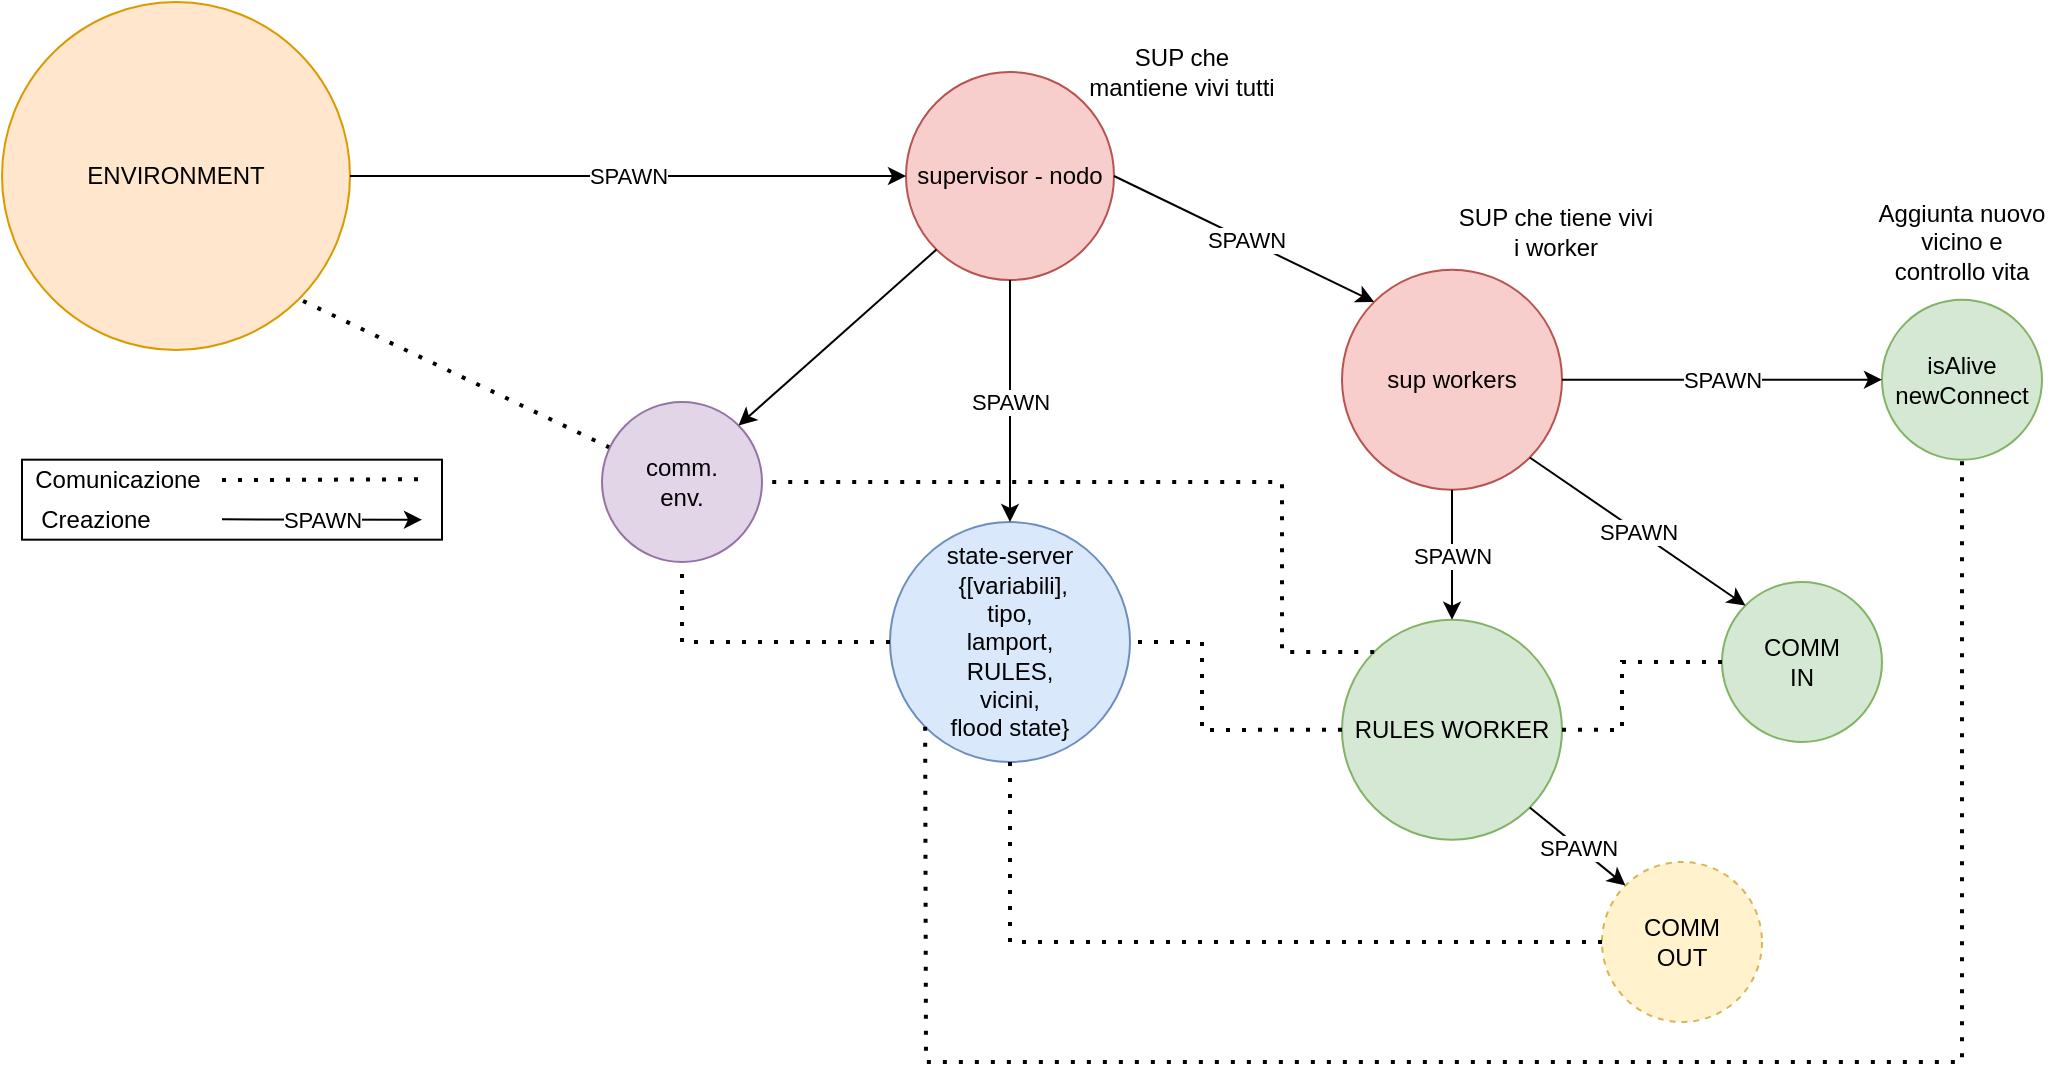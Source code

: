 <mxfile version="14.5.8" type="github">
  <diagram id="8f2JrUlGuPTvHsmJs0fN" name="Page-1">
    <mxGraphModel dx="1185" dy="635" grid="1" gridSize="10" guides="1" tooltips="1" connect="1" arrows="1" fold="1" page="1" pageScale="1" pageWidth="827" pageHeight="1169" math="0" shadow="0">
      <root>
        <mxCell id="0" />
        <mxCell id="1" parent="0" />
        <mxCell id="-jcanLdKdCl-yKt6BdGD-53" value="" style="rounded=0;whiteSpace=wrap;html=1;fillColor=#ffffff;" vertex="1" parent="1">
          <mxGeometry x="10" y="228.84" width="210" height="40" as="geometry" />
        </mxCell>
        <mxCell id="IBeI8l__l9tSu07Wctf3-1" value="supervisor - nodo" style="ellipse;whiteSpace=wrap;html=1;aspect=fixed;fillColor=#f8cecc;strokeColor=#b85450;" parent="1" vertex="1">
          <mxGeometry x="452" y="35" width="104" height="104" as="geometry" />
        </mxCell>
        <mxCell id="IBeI8l__l9tSu07Wctf3-3" value="state-server&lt;br&gt;&amp;nbsp;{[variabili], &lt;br&gt;tipo,&lt;br&gt;lamport,&lt;br&gt;RULES,&lt;br&gt;vicini,&lt;br&gt;flood state}" style="ellipse;whiteSpace=wrap;html=1;aspect=fixed;fillColor=#dae8fc;strokeColor=#6c8ebf;" parent="1" vertex="1">
          <mxGeometry x="444" y="260" width="120" height="120" as="geometry" />
        </mxCell>
        <mxCell id="IBeI8l__l9tSu07Wctf3-5" value="sup workers" style="ellipse;whiteSpace=wrap;html=1;aspect=fixed;fillColor=#f8cecc;strokeColor=#b85450;" parent="1" vertex="1">
          <mxGeometry x="670" y="133.84" width="110" height="110" as="geometry" />
        </mxCell>
        <mxCell id="IBeI8l__l9tSu07Wctf3-8" value="COMM&lt;br&gt;IN" style="ellipse;whiteSpace=wrap;html=1;aspect=fixed;fillColor=#d5e8d4;strokeColor=#82b366;" parent="1" vertex="1">
          <mxGeometry x="860" y="290.0" width="80" height="80" as="geometry" />
        </mxCell>
        <mxCell id="IBeI8l__l9tSu07Wctf3-12" value="RULES WORKER" style="ellipse;whiteSpace=wrap;html=1;aspect=fixed;fillColor=#d5e8d4;strokeColor=#82b366;" parent="1" vertex="1">
          <mxGeometry x="670" y="308.84" width="110" height="110" as="geometry" />
        </mxCell>
        <mxCell id="IBeI8l__l9tSu07Wctf3-23" value="SUP che mantiene vivi tutti" style="text;html=1;strokeColor=none;fillColor=none;align=center;verticalAlign=middle;whiteSpace=wrap;rounded=0;" parent="1" vertex="1">
          <mxGeometry x="540" y="10" width="100" height="50" as="geometry" />
        </mxCell>
        <mxCell id="IBeI8l__l9tSu07Wctf3-24" value="SUP che tiene vivi i worker" style="text;html=1;strokeColor=none;fillColor=none;align=center;verticalAlign=middle;whiteSpace=wrap;rounded=0;" parent="1" vertex="1">
          <mxGeometry x="727" y="100.0" width="100" height="30" as="geometry" />
        </mxCell>
        <mxCell id="IBeI8l__l9tSu07Wctf3-25" value="ENVIRONMENT" style="ellipse;whiteSpace=wrap;html=1;aspect=fixed;fillColor=#ffe6cc;strokeColor=#d79b00;" parent="1" vertex="1">
          <mxGeometry width="174" height="174" as="geometry" />
        </mxCell>
        <mxCell id="IBeI8l__l9tSu07Wctf3-32" value="" style="endArrow=none;dashed=1;html=1;dashPattern=1 3;strokeWidth=2;entryX=1;entryY=1;entryDx=0;entryDy=0;" parent="1" source="-jcanLdKdCl-yKt6BdGD-3" target="IBeI8l__l9tSu07Wctf3-25" edge="1">
          <mxGeometry width="50" height="50" relative="1" as="geometry">
            <mxPoint x="680" y="146" as="sourcePoint" />
            <mxPoint x="307.0" y="20" as="targetPoint" />
          </mxGeometry>
        </mxCell>
        <mxCell id="IBeI8l__l9tSu07Wctf3-35" value="" style="endArrow=classic;html=1;entryX=0;entryY=0.5;entryDx=0;entryDy=0;exitX=1;exitY=0.5;exitDx=0;exitDy=0;" parent="1" source="IBeI8l__l9tSu07Wctf3-25" target="IBeI8l__l9tSu07Wctf3-1" edge="1">
          <mxGeometry relative="1" as="geometry">
            <mxPoint x="220" y="40" as="sourcePoint" />
            <mxPoint x="540" y="280" as="targetPoint" />
          </mxGeometry>
        </mxCell>
        <mxCell id="IBeI8l__l9tSu07Wctf3-36" value="SPAWN" style="edgeLabel;resizable=0;html=1;align=center;verticalAlign=middle;" parent="IBeI8l__l9tSu07Wctf3-35" connectable="0" vertex="1">
          <mxGeometry relative="1" as="geometry" />
        </mxCell>
        <mxCell id="CnOm33l_RqHOCfw_i5Eg-1" value="isAlive&lt;br&gt;newConnect" style="ellipse;whiteSpace=wrap;html=1;aspect=fixed;fillColor=#d5e8d4;strokeColor=#82b366;" parent="1" vertex="1">
          <mxGeometry x="940" y="148.84" width="80" height="80" as="geometry" />
        </mxCell>
        <mxCell id="CnOm33l_RqHOCfw_i5Eg-6" value="Aggiunta nuovo vicino e controllo vita" style="text;html=1;strokeColor=none;fillColor=none;align=center;verticalAlign=middle;whiteSpace=wrap;rounded=0;" parent="1" vertex="1">
          <mxGeometry x="935" y="110.0" width="90" height="20" as="geometry" />
        </mxCell>
        <mxCell id="-jcanLdKdCl-yKt6BdGD-3" value="comm.&lt;br&gt;env." style="ellipse;whiteSpace=wrap;html=1;aspect=fixed;fillColor=#e1d5e7;strokeColor=#9673a6;" vertex="1" parent="1">
          <mxGeometry x="300" y="200.0" width="80" height="80" as="geometry" />
        </mxCell>
        <mxCell id="-jcanLdKdCl-yKt6BdGD-7" value="" style="endArrow=classic;html=1;entryX=1;entryY=0;entryDx=0;entryDy=0;exitX=0;exitY=1;exitDx=0;exitDy=0;" edge="1" parent="1" source="IBeI8l__l9tSu07Wctf3-1" target="-jcanLdKdCl-yKt6BdGD-3">
          <mxGeometry width="50" height="50" relative="1" as="geometry">
            <mxPoint x="538" y="124" as="sourcePoint" />
            <mxPoint x="600" y="243.84" as="targetPoint" />
          </mxGeometry>
        </mxCell>
        <mxCell id="-jcanLdKdCl-yKt6BdGD-8" value="COMM&lt;br&gt;OUT" style="ellipse;whiteSpace=wrap;html=1;aspect=fixed;dashed=1;fillColor=#fff2cc;strokeColor=#d6b656;" vertex="1" parent="1">
          <mxGeometry x="800" y="430.0" width="80" height="80" as="geometry" />
        </mxCell>
        <mxCell id="-jcanLdKdCl-yKt6BdGD-12" value="" style="endArrow=classic;html=1;exitX=0.5;exitY=1;exitDx=0;exitDy=0;" edge="1" parent="1" source="IBeI8l__l9tSu07Wctf3-1" target="IBeI8l__l9tSu07Wctf3-3">
          <mxGeometry relative="1" as="geometry">
            <mxPoint x="186.54" y="249.24" as="sourcePoint" />
            <mxPoint x="403.996" y="363.84" as="targetPoint" />
          </mxGeometry>
        </mxCell>
        <mxCell id="-jcanLdKdCl-yKt6BdGD-13" value="SPAWN" style="edgeLabel;resizable=0;html=1;align=center;verticalAlign=middle;" connectable="0" vertex="1" parent="-jcanLdKdCl-yKt6BdGD-12">
          <mxGeometry relative="1" as="geometry" />
        </mxCell>
        <mxCell id="-jcanLdKdCl-yKt6BdGD-14" value="" style="endArrow=classic;html=1;entryX=0;entryY=0;entryDx=0;entryDy=0;exitX=1;exitY=0.5;exitDx=0;exitDy=0;" edge="1" parent="1" source="IBeI8l__l9tSu07Wctf3-1" target="IBeI8l__l9tSu07Wctf3-5">
          <mxGeometry relative="1" as="geometry">
            <mxPoint x="640" y="87" as="sourcePoint" />
            <mxPoint x="561.456" y="125.44" as="targetPoint" />
          </mxGeometry>
        </mxCell>
        <mxCell id="-jcanLdKdCl-yKt6BdGD-15" value="SPAWN" style="edgeLabel;resizable=0;html=1;align=center;verticalAlign=middle;" connectable="0" vertex="1" parent="-jcanLdKdCl-yKt6BdGD-14">
          <mxGeometry relative="1" as="geometry" />
        </mxCell>
        <mxCell id="-jcanLdKdCl-yKt6BdGD-16" value="" style="endArrow=classic;html=1;entryX=0.5;entryY=0;entryDx=0;entryDy=0;exitX=0.5;exitY=1;exitDx=0;exitDy=0;" edge="1" parent="1" source="IBeI8l__l9tSu07Wctf3-5" target="IBeI8l__l9tSu07Wctf3-12">
          <mxGeometry relative="1" as="geometry">
            <mxPoint x="484.0" y="20.84" as="sourcePoint" />
            <mxPoint x="701.456" y="135.44" as="targetPoint" />
          </mxGeometry>
        </mxCell>
        <mxCell id="-jcanLdKdCl-yKt6BdGD-17" value="SPAWN" style="edgeLabel;resizable=0;html=1;align=center;verticalAlign=middle;" connectable="0" vertex="1" parent="-jcanLdKdCl-yKt6BdGD-16">
          <mxGeometry relative="1" as="geometry" />
        </mxCell>
        <mxCell id="-jcanLdKdCl-yKt6BdGD-18" value="" style="endArrow=classic;html=1;entryX=0;entryY=0;entryDx=0;entryDy=0;exitX=1;exitY=1;exitDx=0;exitDy=0;" edge="1" parent="1" source="IBeI8l__l9tSu07Wctf3-5" target="IBeI8l__l9tSu07Wctf3-8">
          <mxGeometry relative="1" as="geometry">
            <mxPoint x="494.0" y="30.84" as="sourcePoint" />
            <mxPoint x="711.456" y="145.44" as="targetPoint" />
          </mxGeometry>
        </mxCell>
        <mxCell id="-jcanLdKdCl-yKt6BdGD-19" value="SPAWN" style="edgeLabel;resizable=0;html=1;align=center;verticalAlign=middle;" connectable="0" vertex="1" parent="-jcanLdKdCl-yKt6BdGD-18">
          <mxGeometry relative="1" as="geometry" />
        </mxCell>
        <mxCell id="-jcanLdKdCl-yKt6BdGD-20" value="" style="endArrow=classic;html=1;entryX=0;entryY=0.5;entryDx=0;entryDy=0;exitX=1;exitY=0.5;exitDx=0;exitDy=0;" edge="1" parent="1" source="IBeI8l__l9tSu07Wctf3-5" target="CnOm33l_RqHOCfw_i5Eg-1">
          <mxGeometry relative="1" as="geometry">
            <mxPoint x="504.0" y="40.84" as="sourcePoint" />
            <mxPoint x="721.456" y="155.44" as="targetPoint" />
          </mxGeometry>
        </mxCell>
        <mxCell id="-jcanLdKdCl-yKt6BdGD-21" value="SPAWN" style="edgeLabel;resizable=0;html=1;align=center;verticalAlign=middle;" connectable="0" vertex="1" parent="-jcanLdKdCl-yKt6BdGD-20">
          <mxGeometry relative="1" as="geometry" />
        </mxCell>
        <mxCell id="-jcanLdKdCl-yKt6BdGD-30" value="" style="endArrow=none;dashed=1;html=1;dashPattern=1 3;strokeWidth=2;entryX=0.5;entryY=1;entryDx=0;entryDy=0;exitX=0;exitY=0.5;exitDx=0;exitDy=0;rounded=0;" edge="1" parent="1" source="-jcanLdKdCl-yKt6BdGD-8" target="IBeI8l__l9tSu07Wctf3-3">
          <mxGeometry width="50" height="50" relative="1" as="geometry">
            <mxPoint x="360" y="428.84" as="sourcePoint" />
            <mxPoint x="410" y="378.84" as="targetPoint" />
            <Array as="points">
              <mxPoint x="630" y="470" />
              <mxPoint x="504" y="470" />
              <mxPoint x="504" y="440" />
            </Array>
          </mxGeometry>
        </mxCell>
        <mxCell id="-jcanLdKdCl-yKt6BdGD-31" value="" style="endArrow=none;dashed=1;html=1;dashPattern=1 3;strokeWidth=2;entryX=0.5;entryY=1;entryDx=0;entryDy=0;exitX=0;exitY=1;exitDx=0;exitDy=0;rounded=0;" edge="1" parent="1" source="IBeI8l__l9tSu07Wctf3-3" target="CnOm33l_RqHOCfw_i5Eg-1">
          <mxGeometry width="50" height="50" relative="1" as="geometry">
            <mxPoint x="800" y="353.84" as="sourcePoint" />
            <mxPoint x="850" y="303.84" as="targetPoint" />
            <Array as="points">
              <mxPoint x="462" y="530" />
              <mxPoint x="980" y="530" />
            </Array>
          </mxGeometry>
        </mxCell>
        <mxCell id="-jcanLdKdCl-yKt6BdGD-32" value="" style="endArrow=none;dashed=1;html=1;dashPattern=1 3;strokeWidth=2;entryX=1;entryY=0.5;entryDx=0;entryDy=0;exitX=0;exitY=0.5;exitDx=0;exitDy=0;rounded=0;" edge="1" parent="1" source="IBeI8l__l9tSu07Wctf3-12" target="IBeI8l__l9tSu07Wctf3-3">
          <mxGeometry width="50" height="50" relative="1" as="geometry">
            <mxPoint x="390" y="443.84" as="sourcePoint" />
            <mxPoint x="440" y="393.84" as="targetPoint" />
            <Array as="points">
              <mxPoint x="600" y="364" />
              <mxPoint x="600" y="320" />
            </Array>
          </mxGeometry>
        </mxCell>
        <mxCell id="-jcanLdKdCl-yKt6BdGD-35" value="" style="endArrow=none;dashed=1;html=1;dashPattern=1 3;strokeWidth=2;entryX=1;entryY=0.5;entryDx=0;entryDy=0;exitX=0;exitY=0;exitDx=0;exitDy=0;rounded=0;orthogonal=1;" edge="1" parent="1" source="IBeI8l__l9tSu07Wctf3-12" target="-jcanLdKdCl-yKt6BdGD-3">
          <mxGeometry width="50" height="50" relative="1" as="geometry">
            <mxPoint x="360" y="302.91" as="sourcePoint" />
            <mxPoint x="478.284" y="211.194" as="targetPoint" />
            <Array as="points">
              <mxPoint x="640" y="325" />
              <mxPoint x="640" y="240" />
            </Array>
          </mxGeometry>
        </mxCell>
        <mxCell id="-jcanLdKdCl-yKt6BdGD-39" value="" style="endArrow=classic;html=1;entryX=0;entryY=0;entryDx=0;entryDy=0;exitX=1;exitY=1;exitDx=0;exitDy=0;" edge="1" parent="1" source="IBeI8l__l9tSu07Wctf3-12" target="-jcanLdKdCl-yKt6BdGD-8">
          <mxGeometry relative="1" as="geometry">
            <mxPoint x="820" y="290" as="sourcePoint" />
            <mxPoint x="820" y="355" as="targetPoint" />
          </mxGeometry>
        </mxCell>
        <mxCell id="-jcanLdKdCl-yKt6BdGD-40" value="SPAWN" style="edgeLabel;resizable=0;html=1;align=center;verticalAlign=middle;" connectable="0" vertex="1" parent="-jcanLdKdCl-yKt6BdGD-39">
          <mxGeometry relative="1" as="geometry" />
        </mxCell>
        <mxCell id="-jcanLdKdCl-yKt6BdGD-45" value="" style="endArrow=none;dashed=1;html=1;dashPattern=1 3;strokeWidth=2;entryX=0;entryY=0.5;entryDx=0;entryDy=0;exitX=1;exitY=0.5;exitDx=0;exitDy=0;rounded=0;" edge="1" parent="1" source="IBeI8l__l9tSu07Wctf3-12" target="IBeI8l__l9tSu07Wctf3-8">
          <mxGeometry width="50" height="50" relative="1" as="geometry">
            <mxPoint x="540" y="420" as="sourcePoint" />
            <mxPoint x="590" y="370" as="targetPoint" />
            <Array as="points">
              <mxPoint x="810" y="364" />
              <mxPoint x="810" y="330" />
            </Array>
          </mxGeometry>
        </mxCell>
        <mxCell id="-jcanLdKdCl-yKt6BdGD-46" value="" style="endArrow=none;dashed=1;html=1;dashPattern=1 3;strokeWidth=2;entryX=0.5;entryY=1;entryDx=0;entryDy=0;exitX=0;exitY=0.5;exitDx=0;exitDy=0;rounded=0;" edge="1" parent="1" source="IBeI8l__l9tSu07Wctf3-3" target="-jcanLdKdCl-yKt6BdGD-3">
          <mxGeometry width="50" height="50" relative="1" as="geometry">
            <mxPoint x="240" y="418.84" as="sourcePoint" />
            <mxPoint x="290" y="368.84" as="targetPoint" />
            <Array as="points">
              <mxPoint x="340" y="320" />
            </Array>
          </mxGeometry>
        </mxCell>
        <mxCell id="-jcanLdKdCl-yKt6BdGD-47" value="" style="endArrow=none;dashed=1;html=1;dashPattern=1 3;strokeWidth=2;" edge="1" parent="1">
          <mxGeometry width="50" height="50" relative="1" as="geometry">
            <mxPoint x="110" y="239.05" as="sourcePoint" />
            <mxPoint x="210" y="238.63" as="targetPoint" />
          </mxGeometry>
        </mxCell>
        <mxCell id="-jcanLdKdCl-yKt6BdGD-48" value="Comunicazione" style="text;html=1;strokeColor=none;fillColor=none;align=center;verticalAlign=middle;whiteSpace=wrap;rounded=0;dashed=1;" vertex="1" parent="1">
          <mxGeometry x="13" y="228.84" width="90" height="20" as="geometry" />
        </mxCell>
        <mxCell id="-jcanLdKdCl-yKt6BdGD-50" value="" style="endArrow=classic;html=1;" edge="1" parent="1">
          <mxGeometry relative="1" as="geometry">
            <mxPoint x="110" y="258.67" as="sourcePoint" />
            <mxPoint x="210" y="258.84" as="targetPoint" />
          </mxGeometry>
        </mxCell>
        <mxCell id="-jcanLdKdCl-yKt6BdGD-51" value="SPAWN" style="edgeLabel;resizable=0;html=1;align=center;verticalAlign=middle;" connectable="0" vertex="1" parent="-jcanLdKdCl-yKt6BdGD-50">
          <mxGeometry relative="1" as="geometry" />
        </mxCell>
        <mxCell id="-jcanLdKdCl-yKt6BdGD-52" value="Creazione" style="text;html=1;strokeColor=none;fillColor=none;align=center;verticalAlign=middle;whiteSpace=wrap;rounded=0;dashed=1;" vertex="1" parent="1">
          <mxGeometry x="13" y="248.84" width="68" height="20" as="geometry" />
        </mxCell>
      </root>
    </mxGraphModel>
  </diagram>
</mxfile>
